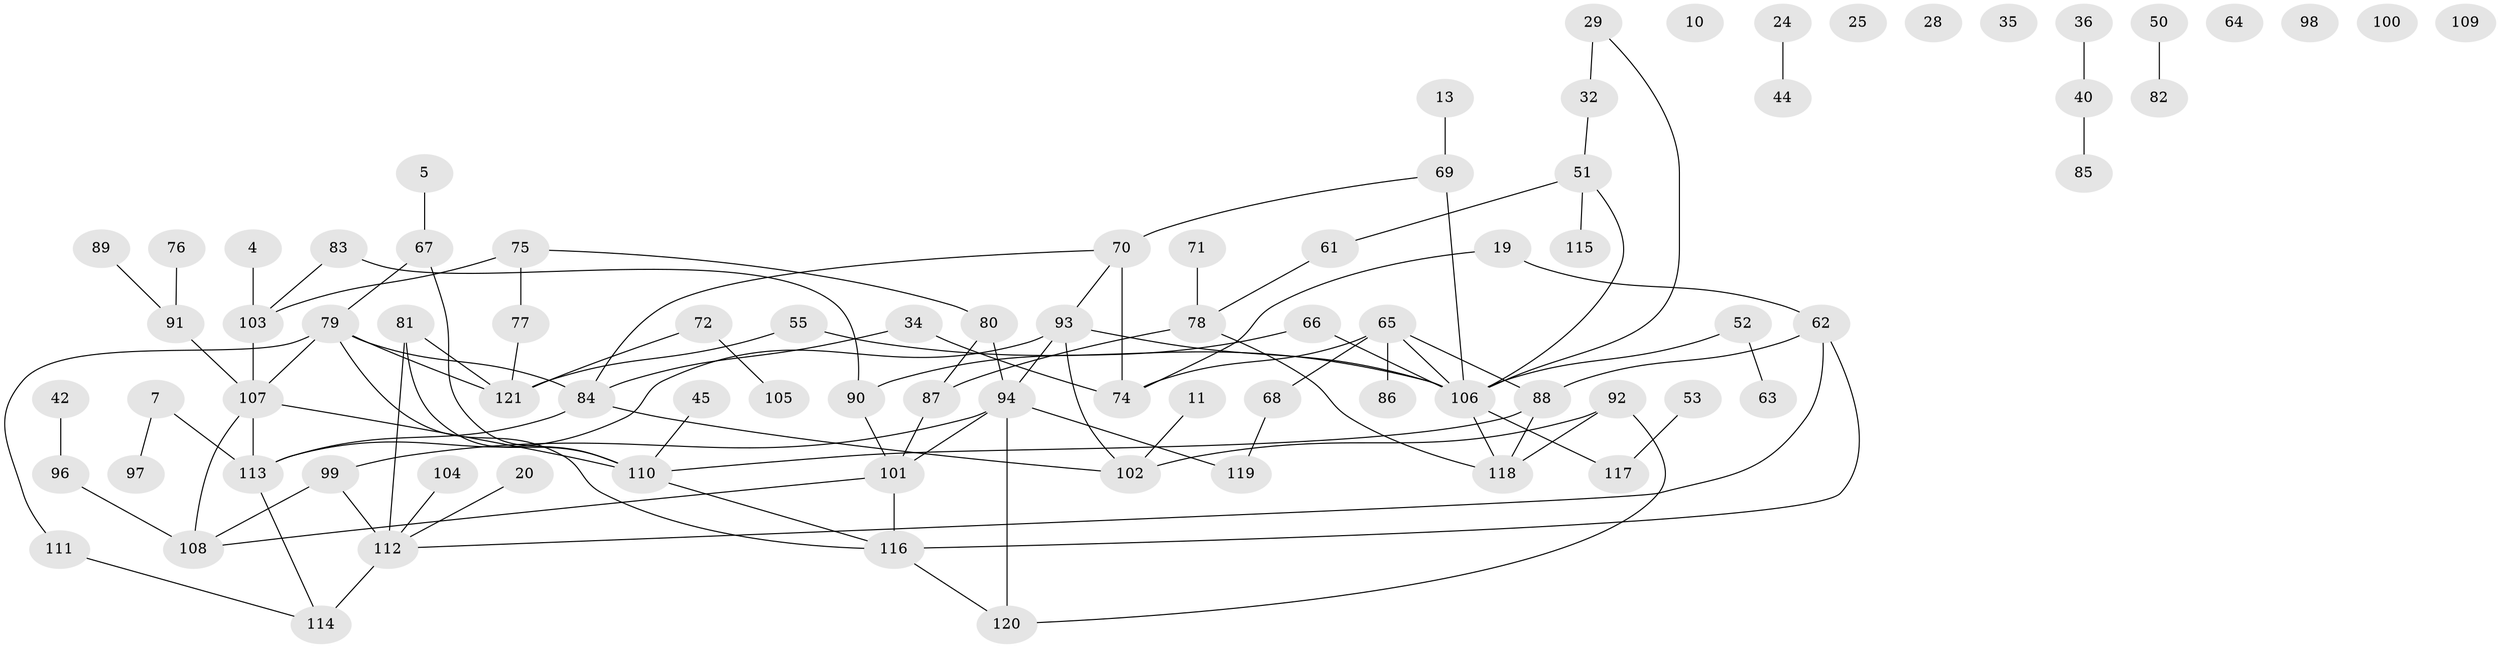 // original degree distribution, {3: 0.19834710743801653, 2: 0.30578512396694213, 1: 0.2066115702479339, 6: 0.03305785123966942, 0: 0.06611570247933884, 7: 0.01652892561983471, 4: 0.10743801652892562, 5: 0.05785123966942149, 8: 0.008264462809917356}
// Generated by graph-tools (version 1.1) at 2025/44/03/04/25 21:44:15]
// undirected, 84 vertices, 105 edges
graph export_dot {
graph [start="1"]
  node [color=gray90,style=filled];
  4;
  5;
  7;
  10;
  11;
  13;
  19;
  20;
  24;
  25;
  28;
  29;
  32;
  34;
  35;
  36;
  40;
  42;
  44;
  45;
  50;
  51;
  52;
  53;
  55 [super="+33"];
  61;
  62;
  63;
  64;
  65 [super="+47"];
  66;
  67 [super="+56+60"];
  68;
  69 [super="+39"];
  70 [super="+57"];
  71;
  72 [super="+49"];
  74;
  75 [super="+30"];
  76;
  77;
  78 [super="+14"];
  79 [super="+21"];
  80 [super="+8"];
  81;
  82;
  83;
  84 [super="+6"];
  85;
  86;
  87 [super="+46+58"];
  88 [super="+27+43+59"];
  89;
  90 [super="+41"];
  91 [super="+23"];
  92 [super="+17"];
  93;
  94 [super="+38"];
  96;
  97;
  98;
  99;
  100;
  101;
  102;
  103;
  104;
  105;
  106 [super="+16+18+26+73"];
  107;
  108 [super="+95"];
  109;
  110 [super="+37"];
  111;
  112;
  113 [super="+15"];
  114 [super="+3"];
  115;
  116;
  117 [super="+2"];
  118;
  119;
  120;
  121 [super="+48"];
  4 -- 103;
  5 -- 67;
  7 -- 97;
  7 -- 113;
  11 -- 102;
  13 -- 69;
  19 -- 62;
  19 -- 74;
  20 -- 112;
  24 -- 44;
  29 -- 32;
  29 -- 106;
  32 -- 51;
  34 -- 74;
  34 -- 84;
  36 -- 40;
  40 -- 85;
  42 -- 96;
  45 -- 110;
  50 -- 82;
  51 -- 61;
  51 -- 115;
  51 -- 106;
  52 -- 63;
  52 -- 106;
  53 -- 117;
  55 -- 106 [weight=3];
  55 -- 121;
  61 -- 78;
  62 -- 112;
  62 -- 116;
  62 -- 88;
  65 -- 106 [weight=2];
  65 -- 68;
  65 -- 86;
  65 -- 74;
  65 -- 88;
  66 -- 106;
  66 -- 90;
  67 -- 79;
  67 -- 110;
  68 -- 119;
  69 -- 70;
  69 -- 106 [weight=2];
  70 -- 74 [weight=2];
  70 -- 93;
  70 -- 84;
  71 -- 78;
  72 -- 105;
  72 -- 121;
  75 -- 77;
  75 -- 80;
  75 -- 103;
  76 -- 91;
  77 -- 121;
  78 -- 118;
  78 -- 87 [weight=2];
  79 -- 84 [weight=2];
  79 -- 107;
  79 -- 116;
  79 -- 111;
  79 -- 121;
  80 -- 94;
  80 -- 87;
  81 -- 112;
  81 -- 110;
  81 -- 121;
  83 -- 90;
  83 -- 103;
  84 -- 102;
  84 -- 113;
  87 -- 101;
  88 -- 110;
  88 -- 118;
  89 -- 91;
  90 -- 101;
  91 -- 107;
  92 -- 118;
  92 -- 120;
  92 -- 102;
  93 -- 102;
  93 -- 113;
  93 -- 106;
  93 -- 94;
  94 -- 99;
  94 -- 101;
  94 -- 119;
  94 -- 120;
  96 -- 108;
  99 -- 112;
  99 -- 108;
  101 -- 108;
  101 -- 116;
  103 -- 107;
  104 -- 112;
  106 -- 117;
  106 -- 118;
  107 -- 108 [weight=2];
  107 -- 110 [weight=2];
  107 -- 113;
  110 -- 116;
  111 -- 114;
  112 -- 114 [weight=2];
  113 -- 114;
  116 -- 120;
}
